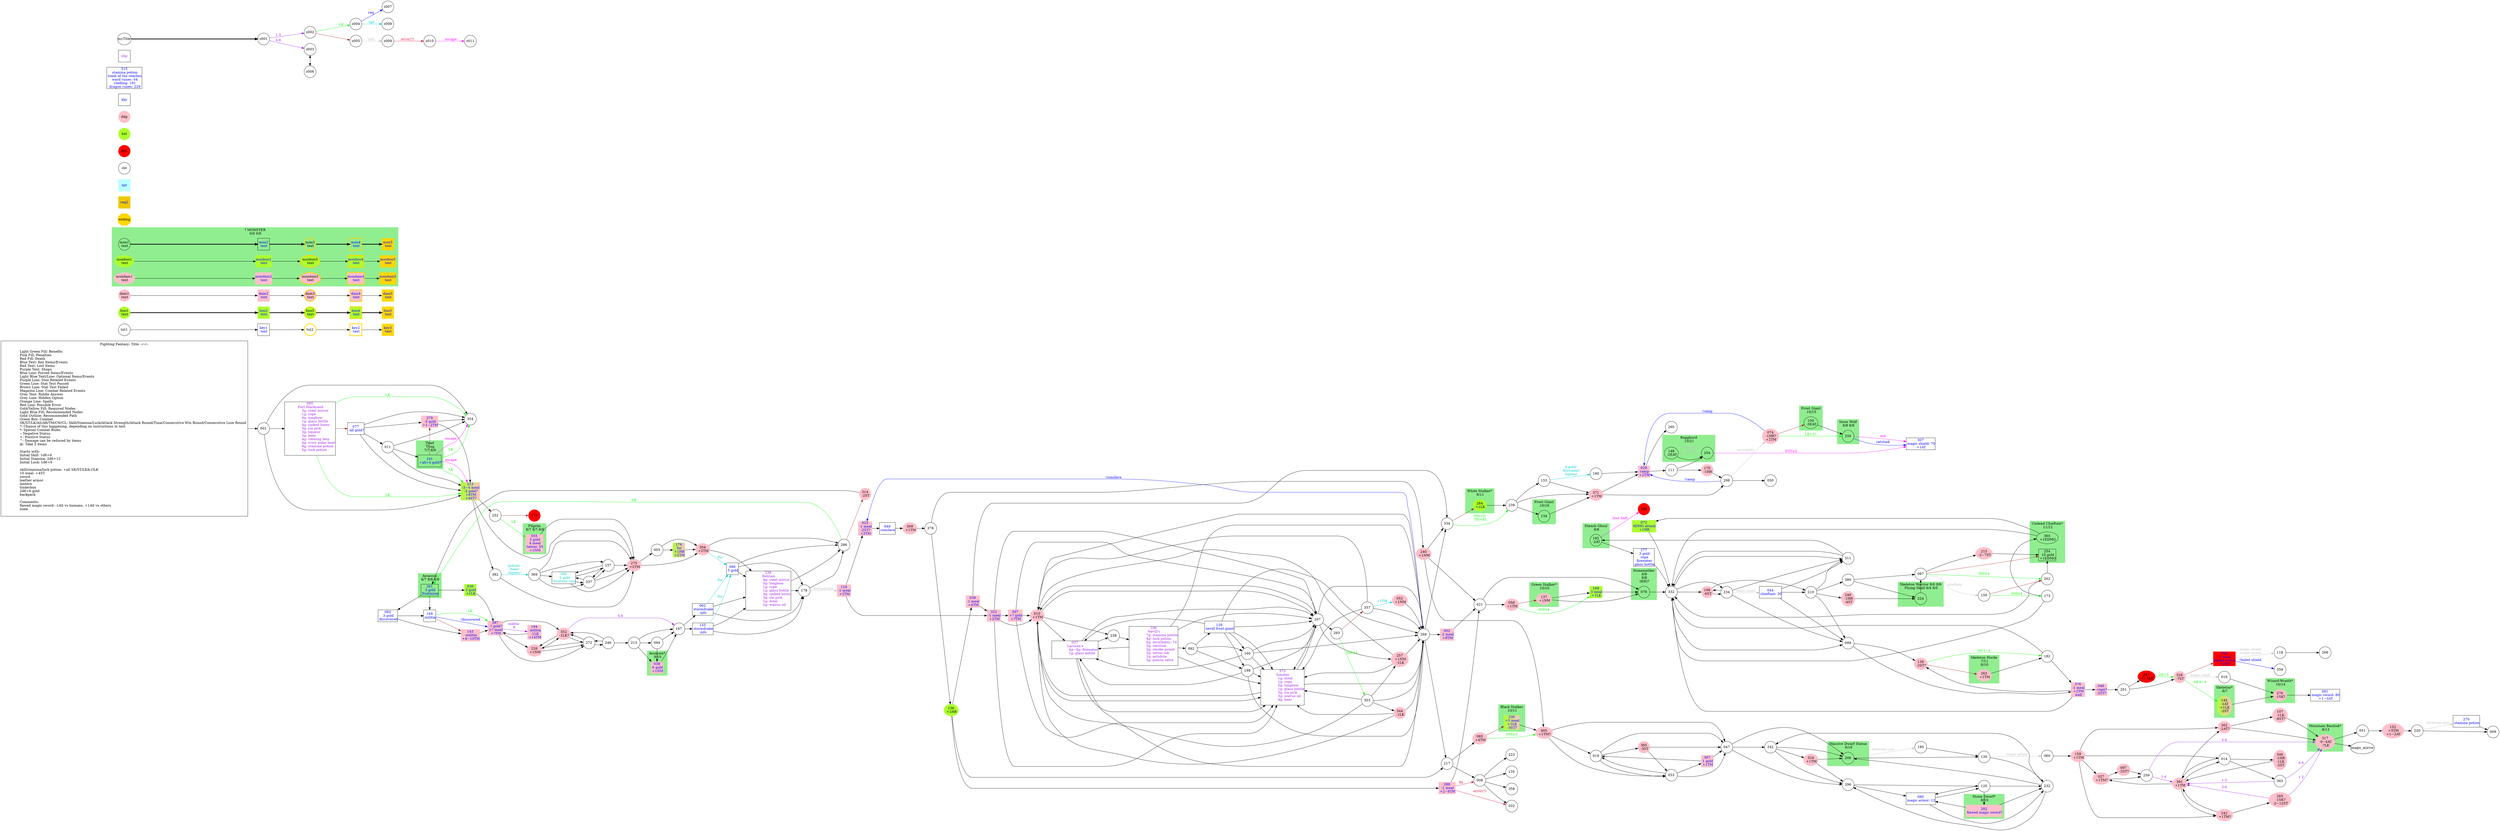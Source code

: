 digraph "Fighting Fantasy: Title" {
	// graph defaults
	rankdir=LR
	mclimit=50
	nodesep=.3 // changes horizontal separation of nodes
	ranksep=.4 // changes vertical separation of nodes
	node [height=.7
		width=.7
		shape=ellipse
		margin=0]
	edge[weight=5]

	// a box for a graph label
	// note that you can override the defaults set above
	title [label = "Fighting Fantasy: Title --/--/--\n\n \
		Light Green Fill: Benefits\l \
		Pink Fill: Penalties\l \
		Red Fill: Death\l \
		Blue Text: Key Items/Events\l \
		Red Text: Lost Items\l \
		Purple Text: Shops\l \
		Blue Line: Forced Items/Events\l \
		Light Blue Text/Line: Optional Items/Events\l \
		Purple Line: Dice Related Events\l \
		Green Line: Stat Test Passed\l \
		Brown Line: Stat Test Failed\l \
		Magenta Line: Combat Related Events\l \
		Grey Text: Riddle Answer\l \
		Grey Line: Hidden Option\l \
		Orange Line: Spells\l \
		Red Line: Possible Error\l \
		Gold/Yellow Fill: Required Nodes\l \
		Light Blue Fill: Recommended Nodes\l \
		Gold Outline: Recommended Path\l \
		Green Box: Combat\l \
		SK/ST/LK/AS/AR/TM/CW/CL: Skill/Stamina/Luck/Attack Strength/Attack Round/Time/Consecutive Win Round/Consecutive Lose Round\l \
		?: Chance of this happening, depending on instructions in text\l \
		*: Special Combat Rules\l \
		-: Negative Status\l \
		+: Positive Status\l \
		^: Damage can be reduced by items\l \
		@: Take 2 items\l\l \
		Starts with:\l \
		Initial Skill: 1d6+6\l \
		Initial Stamina: 2d6+12\l \
		Initial Luck: 1d6+6\l\l \
		skill/stamina/luck potion: +all SK/ST/LK&1ILK\l \
		10 meal: +4ST\l \
		sword\l \
		leather armor\l \
		lantern\l \
		tinderbox\l \
		2d6+6 gold\l \
		backpack\l\l \
		Comments:\l \
		flawed magic sword: -1AS vs humans, +1AS vs others\l \
		none\l \
		"
		shape = "box"
		margin = 0.1]

	subgraph Required {
		node [style = "filled" color = "gold" fillcolor = "gold" fontcolor = "blue" shape = "rect"]
		key3
		boo5
		dam5
		monboo5
		mondam5
		mon5
		ending [fontcolor = "black" shape = "octagon"]
	}

	subgraph Required2 {
		node [style = "filled" color = "gold2" fillcolor = "gold2" fontcolor = "blue" shape = "rect"]
		req2
	}

	subgraph Recommended {
		node [penwidth = 3 color = "gold"]
		txt2
		key2 [shape = "rect" fontcolor = "blue"]
		boo3 [style = "filled" fillcolor = "greenyellow"]
		boo4 [style = "filled" fillcolor = "greenyellow"]
		dam3 [style = "filled" fillcolor = "pink"]
		dam4 [style = "filled" fillcolor = "pink"]
		monboo3 [style = "filled" fillcolor = "greenyellow"]
		monboo4 [style = "filled" fillcolor = "greenyellow"]
		mondam3 [style = "filled" fillcolor = "pink"]
		mondam4 [style = "filled" fillcolor = "pink"]
		mon3
		mon4
	}
	
	subgraph Optional {
		node [style = "filled" color = "paleturquoise1" fillcolor = "paleturquoise1" fontcolor = "blue" shape = "rect"]
		opt
	}

	subgraph Combat {
		style = "filled" color = "palegreen2"
		subgraph cluster_MONSTER {
			label = "? MONSTER\n 0/0 0/0"
			mon1 [label = "\N\n text"]
			mon2 [shape = "rect" fontcolor = "blue" label = "\N\n text"]
			mon3 [label = "\N\n text"]
			mon4 [shape = "rect" fontcolor = "blue" label = "\N\n text"]
			mon5 [shape = "rect" fontcolor = "blue" label = "\N\n text"]
			monboo1 [style = "filled" color = "greenyellow" label = "\N\n text"]
			monboo2 [shape = "rect" style = "filled" color = "greenyellow" fontcolor = "blue" label = "\N\n text"]
			monboo3 [label = "\N\n text"]
			monboo4 [shape = "rect" fontcolor = "blue" label = "\N\n text"]
			monboo5 [shape = "rect" fontcolor = "blue" label = "\N\n text"]
			mondam1 [style = "filled" color = "pink" label = "\N\n text"]
			mondam2 [shape = "rect" style = "filled" color = "pink" fontcolor = "blue" label = "\N\n text"]
			mondam3 [label = "\N\n text"]
			mondam4 [shape = "rect" fontcolor = "blue" label = "\N\n text"]
			mondam5 [shape = "rect" fontcolor = "blue" label = "\N\n text"]
		}
		
		subgraph cluster_THIEF_THUG {
			label = "Thief\n Thug\n 7/7 8/9"
			101 [shape = "rect" fontcolor = "blue" label = "\N\n +all+4 gold?"]
		}
		
		subgraph cluster_PILGRIM {
			label = "Pilgrim\n 8/7 8/7 8/8"
			055 [shape = "rect" style = "filled" color = "pink" fontcolor = "blue" label = "\N\n 5 gold\n 4 meal\n tattoo: 55\n +1NM"]
		}
		
		subgraph cluster_ASSASSIN {
			label = "Assassin\n 8/7 8/8 8/8"
			261 [shape = "rect" fontcolor = "blue" label = "\N\n 3 gold\n Endimion"]
		}
		
		subgraph cluster_ASSASSIN2 {
			label = "Assassin*\n 9/10"
			038 [shape = "rect" style = "filled" color = "pink" fontcolor = "blue" label = "\N\n 6 gold\n +1NM"]
		}
		
		subgraph cluster_WHITE_STALKER {
			label = "White Stalker*\n 9/11"
			284 [style = "filled" color = "greenyellow" label = "\N\n +1LK"]
		}
		
		subgraph cluster_FROST_GIANT {
			label = "Frost Giant\n 10/16"
			134
		}
		
		subgraph cluster_FROST_GIANT2 {
			label = "Frost Giant\n 10/15"
			100 [label = "\N\n -3EAT"]
		}
		
		subgraph cluster_SNOW_WOLF {
			label = "Snow Wolf\n 8/8 8/8"
			250
		}
		
		subgraph cluster_BAGGHURD {
			label = "Bagghurd\n 10/21"
			148 [label = "\N\n -2EAT"]
			204
		}
		
		subgraph cluster_MASSIVE_DWARF_STATUE {
			label = "Massive Dwarf Statue\n 9/16"
			206
		}
		
		subgraph cluster_STONE_DWARF {
			label = "Stone Dwarf*\n 8/10"
			282 [shape = "rect" style = "filled" color = "pink" fontcolor = "blue" label = "\N\n flawed magic sword?"]
		}
		
		subgraph cluster_MOUNTAIN_BASILISK {
			label = "Mountain Basilisk*\n 8/13"
			317 [style = "filled" color = "pink" label = "\N\n -0~4AT\n -?LK"]
		}
		
		subgraph cluster_BLACK_STALKER {
			label = "Black Stalker\n 10/11"
			330 [shape = "rect" style = "filled" color = "greenyellow:pink" fontcolor = "blue" label = "\N\n +3 meal\n +1LK\n -3ST?"]
		}
		
		subgraph cluster_GREEN_STALKER {
			label = "Green Stalker*\n 10/10"
			137 [style = "filled" color = "pink" label = "\N\n +1NM"]
		}
		
		subgraph cluster_STONEMELDER {
			label = "Stonemelder\n 8/9\n 8/8\n (8/8)?"
			078
		}
		
		subgraph cluster_SKELETON_HORDE {
			label = "Skeleton Horde\n 7/11\n 8/10"
			263 [style = "filled" color = "pink" label = "\N\n +1TM"]
		}
		
		subgraph cluster_STENCH_GHOUL {
			label = "Stench Ghoul\n 8/9"
			192 [label = "\N\n -2AT"]
		}
		
		subgraph cluster_UNDEAD_CHIEFTAIN {
			label = "Undead Chieftain*\n 11/12"
			254 [shape = "rect" ontcolor = "blue" label = "\N\n 10 gold\n +1EDMG"]
			365 [label = "\N\n +1EDMG"]
		}
		
		subgraph cluster_SKELETON_WARRIOR_FLYING_SKULL {
			label = "Skeleton Warrior 8/6 8/6\n Flying Skull 8/4 8/5"
			224
		}
		
		subgraph cluster_SKELETON {
			label = "Skeleton*\n 8/7"
			145 [style = "filled" color = "greenyellow:pink" label = "\N\n -1AT\n +1LK\n -2ST"]
		}
		
		subgraph cluster_WIZARD_WRAITH {
			label = "Wizard-Wraith*\n 10/14"
			276 [style = "filled" color = "pink" label = "\N\n -1SK?"]
		}
		
		cbt
	}

	subgraph Death {
		node [style = "filled" color = "red"]
		ddt
		054 [shape = "rect" fontcolor = "blue" label = "\N\n -1 meal\n failed sword\n +2TM"]
		119
		247 [label = "\N\n -0~3LK"]
		398
	}

	subgraph Boost {
		node [style = "filled" color = "greenyellow"]
		bst
		boo1 [label = "\N\n text"]
		boo2 [shape = "rect" fontcolor = "blue" label = "\N\n text"]
		boo3 [label = "\N\n text"]
		boo4 [shape = "rect" fontcolor = "blue" label = "\N\n text"]
		boo5 [shape = "rect" fontcolor = "blue" label = "\N\n text"]
		030 [shape = "rect" fontcolor = "blue" label = "\N\n 3 gold\n +1LK"]
		072 [shape = "rect" fontcolor = "blue" label = "\N\n 6DMG attack\n +1HR"]
		136 [label = "\N\n +1HR"]
		169 [shape = "rect" fontcolor = "blue" label = "\N\n 3 meal\n +1LK"]
		176 [shape = "rect" fontcolor = "blue" color = "greenyellow:pink" label = "\N\n fur\n +1HR\n +2TM"]
		212 [shape = "rect" fontcolor = "blue" color = "greenyellow:pink" label = "\N\n -3~4 meal\n -2 gold?\n +6TM\n +4ST?"]
	}

	subgraph Damage {
		node [style = "filled" color = "pink"]
		ddg
		dam1 [label = "\N\n text"]
		dam2 [shape = "rect" fontcolor = "blue" label = "\N\n text"]
		dam3 [label = "\N\n text"]
		dam4 [shape = "rect" fontcolor = "blue" label = "\N\n text"]
		dam5 [shape = "rect" fontcolor = "blue" label = "\N\n text"]
		002 [shape = "rect" fontcolor = "blue" label = "\N\n -2 meal\n +8TM"]
		005 [label = "\N\n +1TM?"]
		010 [label = "\N\n +1TM"]
		023 [shape = "rect" fontcolor = "blue" label = "\N\n -1 meal\n -2ST?\n +2TM"]
		027 [label = "\N\n +1TM?"]
		029 [shape = "rect" fontcolor = "blue" label = "\N\n camp\n +2TM"]
		039 [shape = "rect" fontcolor = "blue" label = "\N\n -1 meal\n +4TM"]
		046 [shape = "rect" fontcolor = "blue" label = "\N\n -rope?\n -2ST?"]
		052 [label = "\N\n +1NM"]
		058 [label = "\N\n +1TM"]
		074 [label = "\N\n -1HR?\n +2TM"]
		085 [label = "\N\n +4TM"]
		097 [label = "\N\n -2ST?"]
		107 [label = "\N\n -1LK\n -4ST?"]
		124 [shape = "rect" fontcolor = "blue" label = "\N\n -1 meal\n +2TM"]
		138 [label = "\N\n -2ST?"]
		143 [shape = "rect" fontcolor = "blue" label = "\N\n -militia\n +4~10TM"]
		152 [label = "\N\n +5TM\n +1~2AT"]
		159 [label = "\N\n +1TM"]
		170 [label = "\N\n -1HR"]
		194 [shape = "rect" fontcolor = "blue" label = "\N\n -militia\n -1LK\n +14TM"]
		196 [label = "\N\n -6ST"]
		215 [label = "\N\n -2~7ST"]
		226 [label = "\N\n +1NM"]
		240 [label = "\N\n +1NM"]
		242 [label = "\N\n +1TM?"]
		249 [label = "\N\n -1HR\n -4ST"]
		257 [label = "\N\n +1NM\n -1LK"]
		265 [label = "\N\n -1SK?\n -2~12ST"]
		275 [label = "\N\n +2TM"]
		279 [shape = "rect" fontcolor = "blue" label = "\N\n -3 gold\n +1~2TM"]
		288 [shape = "rect" fontcolor = "blue" label = "\N\n -1 meal\n +2~6TM"]
		302 [label = "\N\n -2AT?"]
		304 [label = "\N\n +2TM"]
		309 [label = "\N\n +1TM"]
		314 [label = "\N\n -2ST"]
		322 [shape = "rect" fontcolor = "blue" label = "\N\n -1 meal\n +2TM"]
		324 [label = "\N\n +1TM"]
		326 [label = "\N\n -?ST"]
		344 [label = "\N\n -1LK"]
		346 [label = "\N\n -1HR\n -1LK\n -2ST"]
		352 [label = "\N\n -1LK?"]
		367 [shape = "rect" fontcolor = "blue" label = "\N\n 1 gold\n +1TM"]
		371 [label = "\N\n +1TM"]
		376 [shape = "rect" fontcolor = "blue" label = "\N\n -1 meal\n +2TM\n well"]
		385 [label = "\N\n -3ST"]
		387 [shape = "rect" fontcolor = "blue" label = "\N\n -? gold?\n &plusmn;? meal\n +?TM"]
		391 [label = "\N\n +1TM"]
		397 [shape = "rect" fontcolor = "blue" label = "\N\n +? gold\n +?TM"]
	}

	subgraph Key_Item {
		node [fontcolor = "blue" shape = "rect"]
		kky
		key1 [label = "\N\n text"]
		key2 [label = "\N\n text"]
		key3 [label = "\N\n text"]
		044 [label = "\N\n chieftain: 30"]
		049 [label = "\N\n conclave"]
		062 [label = "\N\n stormdrake\n info" tooltip = "NNW"]
		068 [label = "\N\n 5 gold"]
		081 [label = "\N\n magic sword: 80\n +1~3AT"]
		083 [label = "\N\n 3 gold\n discovered"]
		077 [label = "\N\n -all gold?"]
		080 [label = "\N\n magic armor: 12"]
		090 [fontcolor = "cyan3" label = "\N\n -2 gold\n dwarven coin"]
		109 [label = "\N\n militia"]
		129 [label = "\N\n nevill frost giant"]
		155 [label = "\N\n stormdrake\n info" tooltip = "NNW, firewater, ismater, frost giant"]
		270 [label = "\N\n stamina potion"]
		277 [label = "\N\n 3 gold\n rope\n firewater\n glass bottle"]
		307 [label = "\N\n magic shield: 70\n +1AT"]
		315 [label = "\N\n stamina potion\n tomb of the reaches\n ward runes: 44\n riddling: 191\n dragon runes: 229"]
	}
	
	subgraph Shop {
		node [fontcolor = "purple" shape = "rect"]
		shp
		065 [label = "\N\n Port Blacksand\n \
		3g: steel mirror\l \
		1g: rope\l \
		4g: longbow\l \
		1g: glass bottle\l \
		4g: spiked boots\l \
		3g: ice pick\l \
		3g: liqueur\l \
		3g: beer\l \
		4g: viewing lens\l \
		4g: ivory polar bear\l \
		8g: stamina potion\l \
		5g: luck potion\l \
		"]
		236 [label = "\N\n Rentam\n \
		4g: steel mirror\l \
		5g: longbow\l \
		1g: rope\l \
		1g: glass bottle\l \
		4g: spiked boots\l \
		3g: ice pick\l \
		1g: meal\l \
		2g: walrus oil\l \
		"]
		373 [label = "\N\n Ismater\n \
		1g: meal\l \
		1g: rope\l \
		5g: longbow\l \
		1g: glass bottle\l \
		3g: ice pick\l \
		3g: walrus oil\l \
		4g: beer\l \
		"]
		106 [label = "\N\n Nevill's\n \
		7g: stamina potion\l \
		4g: luck potion\l \
		6g: invisibility: 74\l \
		3g: catstink\l \
		2g: smoke power\l \
		3g: tattoo ink\l \
		1g: antidote\l \
		3g: poison salve\l \
		"]
		037 [label = "\N\n Larssen's\n \
		4g~5g: firewater\l \
		1g: glass bottle\l \
		"]
	}
	
	mon1 -> mon2 -> mon3 -> mon4 -> mon5 [penwidth = 3]
	boo1 -> boo2 -> boo3 -> boo4 -> boo5 [penwidth = 3]
	dam1 -> dam2 -> dam3 -> dam4 -> dam5
	txt1 -> key1 -> txt2 -> key2 -> key3
	monboo1 -> monboo2 -> monboo3 -> monboo4 -> monboo5
	mondam1 -> mondam2 -> mondam3 -> mondam4 -> mondam5

	myTitle -> z001 [penwidth = 3]
	z001 -> z002 [color = "purple" fontcolor = "purple" label = "1-3"]
	z001 -> z003 [color = "purple" fontcolor = "purple" label = "4-6"]
	z002 -> z004 [color = "green" fontcolor = "green" label = "LK"]
	z002 -> z005 [color = "brown"]
	z003 -> z006 [dir = "both"]
	z004 -> z007 [color = "blue" fontcolor = "blue" label = "req"]
	z004 -> z008 [color = "cyan3" fontcolor = "cyan3" label = "-opt"]
	z005 -> z009 [color = "grey" fontcolor = "grey" label = "info"]
	z009 -> z010 [color = "crimson" fontcolor = "crimson" label = "error(?)"]
	z010 -> z011 [color = "magenta" fontcolor = "magenta" label = "escape"]
	{
		rank = same
		z003
		z006
	}
	
	title -> 001
	001 -> 354
	001 -> 212
	001 -> 065
	002 -> 021
	003 -> 304
	003 -> 176
//	004 -> 
	005 -> 019
	005 -> 033
	005 -> 047
//	006 -> 
//	007 -> 
	008 -> 358
	008 -> 223
	008 -> 032
	008 -> 135
//	009 -> 
	010 -> 037
	010 -> 238
	010 -> 373
	010 -> 268
	010 -> 207
	011 -> 101
	011 -> 354
	011 -> 212
//	012 -> 
//	013 -> 
	014 -> 363
	014 -> 346
	014 -> 391
//	015 -> 
	016 -> 276
//	017 -> 
//	018 -> 
	019 -> 385
	019 -> 033
	019 -> 047
//	020 -> 
	021 -> 078
	021 -> 058
//	022 -> 
	023 -> 049
//	024 -> 
//	025 -> 
//	026 -> 
	027 -> 097
	027 -> 259
//	028 -> 
	029 -> 111
	029 -> 260
	030 -> 387
//	031 -> 
//	032 -> 
	033 -> 367
	033 -> 019
	033 -> 047
//	034 -> 
//	035 -> 
//	036 -> 
	037 -> 238
	037 -> 373
	037 -> 207
	037 -> 268
	038 -> 167
	039 -> 334
	039 -> 322
//	040 -> 
//	041 -> 
//	042 -> 
//	043 -> 
	044 -> 210
	044 -> 099
	044 -> 311
//	045 -> 
	046 -> 201
	047 -> 206
	047 -> 342
	047 -> 296
//	048 -> 
	049 -> 309
//	050 -> 
	051 -> 152
	052 -> 268
//	053 -> 
	054 -> 359 [color = "blue" fontcolor = "blue" label = "!failed shield"]
	054 -> 118 [color = "grey" fontcolor = "grey" label = "magic shield\n magic armor"]
	055 -> 275
//	056 -> 
//	057 -> 
	058 -> 137 [color = "brown"]
	058 -> 169 [color = "green" fontcolor = "green" label = "NM&le;4"]
//	059 -> 
	060 -> 159
//	061 -> 
	062 -> 236
	062 -> 068 [color = "cyan3" fontcolor = "cyan3" label = "-fur"]
	062 -> 178
//	063 -> 
//	064 -> 
	065 -> 354 [color = "green" fontcolor = "green" label = "LK"]
	065 -> 212 [color = "green" fontcolor = "green" label = "LK"]
	065 -> 077 [color = "brown"]
//	066 -> 
//	067 -> 
	068 -> 236
	068 -> 286
	068 -> 178
//	069 -> 
//	070 -> 
//	071 -> 
	072 -> 332
//	073 -> 
	074 -> 029 [color = "blue" fontcolor = "blue" label = "!camp"]
	074 -> 250 [color = "green" fontcolor = "green" label = "LK+3?"]
	074 -> 100 [color = "brown"]
//	075 -> 
//	076 -> 
	077 -> 011
	077 -> 354
	077 -> 212
	077 -> 279
	078 -> 332
//	079 -> 
	080 -> 120
	080 -> 232
//	081 -> 
//	082 -> 
	083 -> 143
	083 -> 109
//	084 -> 
	085 -> 005 [color = "green" fontcolor = "green" label = "NM&le;3"]
	085 -> 330 [color = "brown"]
//	086 -> 
	087 -> 150 [color = "grey" fontcolor = "grey" label = "chieftain"]
	087 -> 202 [color = "green" fontcolor = "green" label = "NM&ge;4"]
	087 -> 254 [color = "brown"]
	087 -> 215
//	088 -> 
//	089 -> 
	090 -> 275
	090 -> 337
	090 -> 157
//	091 -> 
	092 -> 160
	092 -> 129
	092 -> 198
//	093 -> 
	094 -> 167
	094 -> 038
//	095 -> 
//	096 -> 
	097 -> 259
//	098 -> 
	099 -> 138
	099 -> 376
	100 -> 250
	101 -> 354 [color = "magenta" fontcolor = "magenta" label = "escape"]
	101 -> 354 [color = "green" fontcolor = "green" label = "LK"]
	101 -> 212 [color = "magenta" fontcolor = "magenta" label = "escape"]
	101 -> 212 [color = "green" fontcolor = "green" label = "LK"]
	101 -> 279 [color = "brown"]
//	102 -> 
//	103 -> 
//	104 -> 
//	105 -> 
	106 -> 092
	106 -> 037
	106 -> 373
	106 -> 207
	106 -> 268
	107 -> 317
//	108 -> 
	109 -> 387 [color = "blue" fontcolor = "blue" label = "!discovered"]
	109 -> 387 [color = "green" fontcolor = "green" label = "LK"]
	109 -> 143 [color = "brown"]
//	110 -> 
	111 -> 204
	111 -> 170
//	112 -> 
//	113 -> 
//	114 -> 
//	115 ->
//	116 -> 
//	117 -> 
	118 -> 266
//	119 -> 
	120 -> 282
	120 -> 080
	120 -> 232
//	121 -> 
//	122 -> 
//	123 -> 
	124 -> 322
	124 -> 023
//	125 -> 
//	126 -> 
//	127 -> 
//	128 -> 
	129 -> 160
	129 -> 198
	129 -> 037
	129 -> 373
	129 -> 207
	129 -> 268
	130 -> 060 [color = "grey" fontcolor = "grey" label = "magic armor"]
	130 -> 232
//	131 -> 
//	132 -> 
//	133 -> 
	134 -> 371
//	135 -> 
	136 -> 288
	136 -> 217
	136 -> 039
	137 -> 169
	137 -> 078
	138 -> 263 [color = "brown"]
	138 -> 182 [color = "green" fontcolor = "green" label = "SK-1~4"]
//	139 -> 
//	140 -> 
//	141 -> 
//	142 -> 
	143 -> 387
//	144 -> 
	145 -> 276
//	146 -> 
//	147 -> 
	148 -> 204
//	149 -> 
	150 -> 173 [color = "green" fontcolor = "green" label = "NM&ge;4"]
	150 -> 202 [color = "brown"]
//	151 -> 
	152 -> 220
	153 -> 190 [color = "cyan3" fontcolor = "cyan3" label = "-4 gold/\n -firewater/\n -liqueur"]
	153 -> 371
//	154 -> 
	155 -> 236
	155 -> 068 [color = "cyan3" fontcolor = "cyan3" label = "-fur"]
	155 -> 178
//	156 -> 
	157 -> 090
	157 -> 337
	157 -> 275
//	158 -> 
	159 -> 027
	159 -> 242
	159 -> 014
	159 -> 302
	160 -> 037
	160 -> 373
	160 -> 207
	160 -> 268
//	161 -> 
//	162 -> 
//	163 -> 
//	164 -> 
//	165 -> 
//	166 -> 
	167 -> 062
	167 -> 155
//	168 -> 
	169 -> 078
	170 -> 298
//	171 -> 
//	172 -> 
	173 -> 365
	173 -> 332
//	174 -> 
//	175 -> 
	176 -> 304
//	177 -> 
	178 -> 124 [color = "grey" fontcolor = "grey" label = "stormdrake"]
	178 -> 286
//	179 -> 
	180 -> 130
//	181 -> 
	182 -> 332
	182 -> 376
//	183 -> 
//	184 -> 
//	185 -> 
//	186 -> 
//	187 -> 
//	188 -> 
//	189 -> 
	190 -> 029
//	191 -> 
	192 -> 398 [color = "magenta" fontcolor = "magenta" label = "lose 3AR"]
	192 -> 277
//	193 -> 
	194 -> 387
//	195 -> 
	196 -> 234
	196 -> 210
//	197 -> 
	198 -> 037
	198 -> 373
	198 -> 207
	198 -> 268
//	199 -> 
//	200 -> 
	201 -> 326
	201 -> 247
	202 -> 332
	202 -> 254
//	203 -> 
	204 -> 148 [color = "grey" fontcolor = "grey" label = "firewater\n nevill"]
	204 -> 307 [color = "magenta" fontcolor = "magenta" label = "EST&le;2"]
//	205 -> 
	206 -> 180 [color = "grey" fontcolor = "grey" label = "drawven coin"]
	206 -> 130
	207 -> 257
	207 -> 293
	207 -> 373
	207 -> 010
	207 -> 268
//	208 -> 
//	209 -> 
	210 -> 249
	210 -> 380
	210 -> 311
	210 -> 099
//	211 -> 
	212 -> 252
	212 -> 382
	212 -> 275
	213 -> 167
	213 -> 094
	213 -> 038
//	214 -> 
	215 -> 254
//	216 -> 
	217 -> 008
	217 -> 085
//	218 -> 
//	219 -> 
	220 -> 270 [color = "grey" fontcolor = "grey" label = "dwarven coin"]
	220 -> 009
//	221 -> 
//	222 -> 
//	223 -> 
	224 -> 087
//	225 -> 
	226 -> 352
	226 -> 272
//	227 -> 
//	228 -> 
//	229 -> 
//	230 -> 
//	231 -> 
	232 -> 342
	232 -> 206
	232 -> 296
//	233 -> 
	234 -> 044 [color = "grey" fontcolor = "grey" label = "ward runes"]
	234 -> 196
	234 -> 099
	234 -> 311
//	235 -> 
	236 -> 286
	236 -> 178
//	237 -> 
	238 -> 106
	239 -> 134
	239 -> 153
	239 -> 371
	240 -> 021
	240 -> 005
	240 -> 334
//	241 -> 
	242 -> 391
	242 -> 265
//	243 -> 
//	244 -> 
//	245 -> 
	246 -> 213
	246 -> 272
	246 -> 352
	247 -> 326 [color = "green" fontcolor = "green" label = "SK+3"]
//	248 -> 
	249 -> 224
	250 -> 307 [color = "blue" fontcolor = "blue" label = "catstink"]
	250 -> 307 [color = "magenta" fontcolor = "magenta" label = "win"]
//	251 -> 
	252 -> 055 [color = "green" fontcolor = "green" label = "LK"]
	252 -> 119 [color = "brown"]
//	253 -> 
//	254 -> 
//	255 -> 
//	256 -> 
	257 -> 373
	257 -> 010
	257 -> 268
//	258 -> 
	259 -> 317 [color = "purple" fontcolor = "purple" label = "5-6"]
	259 -> 391 [color = "purple" fontcolor = "purple" label = "1-4"]
//	260 -> 
	261 -> 030
	261 -> 083
	261 -> 109
//	262 -> 
	263 -> 182
//	264 -> 
	265 -> 317 [color = "purple" fontcolor = "purple" label = "1-2"]
	265 -> 391 [color = "purple" fontcolor = "purple" label = "3-6"]
//	266 -> 
//	267 -> 
	268 -> 023 [color = "blue" fontcolor = "blue" label = "!conclave"]
	268 -> 334
	268 -> 217
	268 -> 002
//	269 -> 
	270 -> 009
//	271 -> 
	272 -> 246
	272 -> 352
	272 -> 226
//	273 -> 
//	274 -> 
	275 -> 003
	275 -> 304
	276 -> 081
	277 -> 332
//	278 -> 
	279 -> 354
	279 -> 212
//	280 -> 
//	281 -> 
	282 -> 080
	282 -> 232
//	283 -> 
	284 -> 239
//	285 -> 
	286 -> 261 [color = "green" fontcolor = "green" label = "SK"]
	286 -> 314 [color = "brown"]
//	287 -> 
	288 -> 021
	288 -> 032 [color = "crimson" fontcolor = "crimson" label = "error(?)"]
	288 -> 008 [color = "crimson" fontcolor = "crimson" label = "fix"]
//	289 -> 
//	290 -> 
//	291 -> 
//	292 -> 
	293 -> 357 [color = "brown"]
	293 -> 303 [color = "green" fontcolor = "green" label = "NM<4"]
//	294 -> 
//	295 -> 
	296 -> 120
	296 -> 080
//	297 -> 
	298 -> 074 [color = "grey" fontcolor = "grey" label = "invisibility"]
	298 -> 029 [color = "blue" fontcolor = "blue" label = "!camp"]
	298 -> 050
//	299 -> 
//	300 -> 
//	301 -> 
	302 -> 317
	302 -> 107
	303 -> 257
	303 -> 344
	303 -> 373
	303 -> 010
	303 -> 268
	304 -> 236
	304 -> 068 [color = "cyan3" fontcolor = "cyan3" label = "-fur"]
	304 -> 286
//	305 -> 
//	306 -> 
//	307 -> 
//	308 -> 
	309 -> 378
//	310 -> 
	311 -> 192
	311 -> 332
//	312 -> 
//	313 -> 
	314 -> 261
//	315 -> 
//	316 -> 
	317 -> magic_mirror
	317 -> 051
//	318 -> 
//	319 -> 
//	320 -> 
//	321 -> 
	322 -> 397
	322 -> 373
	322 -> 010
	322 -> 207
//	323 -> 
	324 -> 296
	324 -> 206
//	325 -> 
	326 -> 016 [color = "grey" fontcolor = "grey" label = "magic seed"]
	326 -> 145 [color = "green" fontcolor = "green" label = "SK-0~4"]
	326 -> 054 [color = "brown"]
//	327 -> 
//	328 -> 
//	329 -> 
	330 -> 005
//	331 -> 
	332 -> 234
	332 -> 196
	332 -> 311
	332 -> 099
//	333 -> 
	334 -> 284 [color = "brown"]
	334 -> 239 [color = "green" fontcolor = "green" label = "NM<5/\n TM<45"]
//	335 -> 
//	336 -> 
	337 -> 090
	337 -> 157
	337 -> 275
//	338 -> 
//	339 -> 
//	340 -> 
//	341 -> 
	342 -> 324
	342 -> 296
	342 -> 206
//	343 -> 
	344 -> 373
	344 -> 010
	344 -> 268
//	345 -> 
	346 -> 391
//	347 -> 
//	348 -> 
//	349 -> 
//	350 -> 
//	351 -> 
	352 -> 167 [color = "purple" fontcolor = "purple" label = "5-6"]
	352 -> 272
	352 -> 226
//	353 -> 
//	354 -> 
//	355 -> 
//	356 -> 
	357 -> 052 [color = "cyan3" fontcolor = "cyan3" label = "+1TM"]
	357 -> 373
	357 -> 010
	357 -> 268
//	358 -> 
//	359 -> 
//	360 -> 
//	361 -> 
//	362 -> 
	363 -> 317 [color = "purple" fontcolor = "purple" label = "4-6"]
	363 -> 391 [color = "purple" fontcolor = "purple" label = "1-3"]
//	364 -> 
	365 -> 072
	365 -> 332
//	366 -> 
	367 -> 019
	367 -> 047
//	368 -> 
	369 -> 275
	369 -> 090
	369 -> 337
	369 -> 157
//	370 -> 
	371 -> 029
	371 -> 298
//	372 -> 
	373 -> 268
	373 -> 010
	373 -> 207
//	374 -> 
//	375 -> 
	376 -> 046
	376 -> 332
	376 -> 138
//	377 -> 
	378 -> 240
	378 -> 136
//	379 -> 
	380 -> 224
	380 -> 087
//	381 -> 
	382 -> 369 [color = "cyan3" fontcolor = "cyan3" label = "-potion/\n -beer/\n -liqueur"]
	382 -> 275
//	383 -> 
//	384 -> 
	385 -> 033
	385 -> 047
//	386 -> 
	387 -> 194 [color = "purple" fontcolor = "purple" label = "militia\n 6"]
	387 -> 352
	387 -> 272
	387 -> 226
//	388 -> 
//	389 -> 
//	390 -> 
	391 -> 027
	391 -> 242
	391 -> 014
	391 -> 302
//	392 -> 
//	393 -> 
//	394 -> 
//	395 -> 
//	396 -> 
	397 -> 373
	397 -> 010
	397 -> 207
//	399 -> 
//	400 -> 
}
